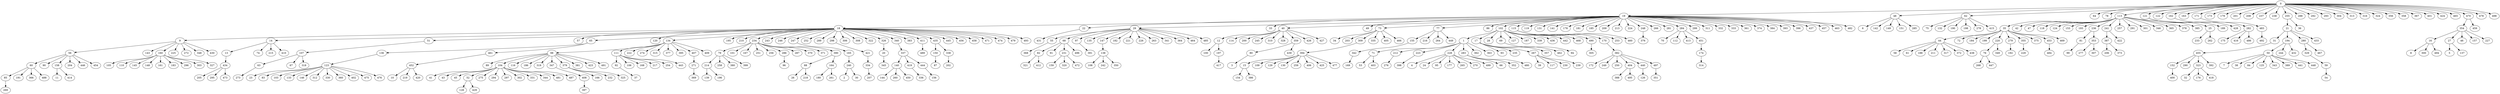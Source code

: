 digraph {
	0 [label=0]
	19 [label=19]
	48 [label=48]
	62 [label=62]
	64 [label=64]
	78 [label=78]
	113 [label=113]
	121 [label=121]
	122 [label=122]
	162 [label=162]
	163 [label=163]
	171 [label=171]
	173 [label=173]
	179 [label=179]
	201 [label=201]
	208 [label=208]
	237 [label=237]
	238 [label=238]
	255 [label=255]
	288 [label=288]
	292 [label=292]
	293 [label=293]
	304 [label=304]
	313 [label=313]
	316 [label=316]
	324 [label=324]
	356 [label=356]
	358 [label=358]
	367 [label=367]
	401 [label=401]
	424 [label=424]
	465 [label=465]
	470 [label=470]
	478 [label=478]
	498 [label=498]
	18 [label=18]
	22 [label=22]
	29 [label=29]
	33 [label=33]
	40 [label=40]
	49 [label=49]
	73 [label=73]
	77 [label=77]
	86 [label=86]
	102 [label=102]
	115 [label=115]
	119 [label=119]
	131 [label=131]
	141 [label=141]
	178 [label=178]
	181 [label=181]
	185 [label=185]
	209 [label=209]
	213 [label=213]
	224 [label=224]
	248 [label=248]
	266 [label=266]
	281 [label=281]
	284 [label=284]
	299 [label=299]
	311 [label=311]
	332 [label=332]
	333 [label=333]
	361 [label=361]
	374 [label=374]
	384 [label=384]
	393 [label=393]
	396 [label=396]
	437 [label=437]
	457 [label=457]
	463 [label=463]
	482 [label=482]
	6 [label=6]
	142 [label=142]
	149 [label=149]
	151 [label=151]
	285 [label=285]
	75 [label=75]
	132 [label=132]
	190 [label=190]
	198 [label=198]
	278 [label=278]
	415 [label=415]
	35 [label=35]
	42 [label=42]
	47 [label=47]
	118 [label=118]
	124 [label=124]
	153 [label=153]
	193 [label=193]
	236 [label=236]
	241 [label=241]
	257 [label=257]
	291 [label=291]
	301 [label=301]
	346 [label=346]
	365 [label=365]
	378 [label=378]
	385 [label=385]
	25 [label=25]
	189 [label=189]
	428 [label=428]
	282 [label=282]
	483 [label=483]
	21 [label=21]
	36 [label=36]
	354 [label=354]
	459 [label=459]
	9 [label=9]
	14 [label=14]
	51 [label=51]
	57 [label=57]
	65 [label=65]
	120 [label=120]
	134 [label=134]
	195 [label=195]
	210 [label=210]
	234 [label=234]
	243 [label=243]
	246 [label=246]
	247 [label=247]
	252 [label=252]
	289 [label=289]
	298 [label=298]
	306 [label=306]
	308 [label=308]
	322 [label=322]
	326 [label=326]
	340 [label=340]
	383 [label=383]
	411 [label=411]
	435 [label=435]
	445 [label=445]
	456 [label=456]
	458 [label=458]
	471 [label=471]
	474 [label=474]
	479 [label=479]
	493 [label=493]
	431 [label=431]
	55 [label=55]
	68 [label=68]
	97 [label=97]
	135 [label=135]
	147 [label=147]
	182 [label=182]
	221 [label=221]
	226 [label=226]
	263 [label=263]
	341 [label=341]
	364 [label=364]
	464 [label=464]
	485 [label=485]
	12 [label=12]
	114 [label=114]
	200 [label=200]
	245 [label=245]
	310 [label=310]
	328 [label=328]
	359 [label=359]
	426 [label=426]
	427 [label=427]
	34 [label=34]
	203 [label=203]
	309 [label=309]
	335 [label=335]
	405 [label=405]
	466 [label=466]
	155 [label=155]
	216 [label=216]
	264 [label=264]
	449 [label=449]
	1 [label=1]
	17 [label=17]
	28 [label=28]
	69 [label=69]
	127 [label=127]
	187 [label=187]
	339 [label=339]
	436 [label=436]
	442 [label=442]
	468 [label=468]
	490 [label=490]
	170 [label=170]
	253 [label=253]
	460 [label=460]
	376 [label=376]
	70 [label=70]
	112 [label=112]
	413 [label=413]
	451 [label=451]
	44 [label=44]
	72 [label=72]
	184 [label=184]
	199 [label=199]
	220 [label=220]
	279 [label=279]
	355 [label=355]
	375 [label=375]
	453 [label=453]
	469 [label=469]
	81 [label=81]
	353 [label=353]
	387 [label=387]
	422 [label=422]
	233 [label=233]
	262 [label=262]
	175 [label=175]
	416 [label=416]
	486 [label=486]
	492 [label=492]
	31 [label=31]
	194 [label=194]
	280 [label=280]
	433 [label=433]
	16 [label=16]
	27 [label=27]
	46 [label=46]
	157 [label=157]
	227 [label=227]
	56 [label=56]
	143 [label=143]
	160 [label=160]
	225 [label=225]
	272 [label=272]
	348 [label=348]
	430 [label=430]
	13 [label=13]
	74 [label=74]
	215 [label=215]
	410 [label=410]
	107 [label=107]
	136 [label=136]
	461 [label=461]
	98 [label=98]
	111 [label=111]
	222 [label=222]
	274 [label=274]
	315 [label=315]
	377 [label=377]
	395 [label=395]
	407 [label=407]
	409 [label=409]
	79 [label=79]
	101 [label=101]
	167 [label=167]
	251 [label=251]
	256 [label=256]
	286 [label=286]
	287 [label=287]
	370 [label=370]
	371 [label=371]
	390 [label=390]
	165 [label=165]
	421 [label=421]
	20 [label=20]
	337 [label=337]
	489 [label=489]
	150 [label=150]
	338 [label=338]
	368 [label=368]
	82 [label=82]
	91 [label=91]
	231 [label=231]
	496 [label=496]
	391 [label=391]
	138 [label=138]
	100 [label=100]
	197 [label=197]
	80 [label=80]
	439 [label=439]
	394 [label=394]
	342 [label=342]
	71 [label=71]
	212 [label=212]
	223 [label=223]
	228 [label=228]
	283 [label=283]
	362 [label=362]
	363 [label=363]
	93 [label=93]
	235 [label=235]
	267 [label=267]
	357 [label=357]
	462 [label=462]
	94 [label=94]
	305 [label=305]
	382 [label=382]
	174 [label=174]
	58 [label=58]
	61 [label=61]
	188 [label=188]
	211 [label=211]
	317 [label=317]
	372 [label=372]
	438 [label=438]
	76 [label=76]
	349 [label=349]
	192 [label=192]
	229 [label=229]
	484 [label=484]
	99 [label=99]
	277 [label=277]
	307 [label=307]
	206 [label=206]
	373 [label=373]
	455 [label=455]
	50 [label=50]
	244 [label=244]
	432 [label=432]
	329 [label=329]
	467 [label=467]
	8 [label=8]
	300 [label=300]
	494 [label=494]
	5 [label=5]
	137 [label=137]
	60 [label=60]
	90 [label=90]
	158 [label=158]
	204 [label=204]
	446 [label=446]
	454 [label=454]
	105 [label=105]
	110 [label=110]
	145 [label=145]
	148 [label=148]
	161 [label=161]
	183 [label=183]
	296 [label=296]
	303 [label=303]
	327 [label=327]
	434 [label=434]
	63 [label=63]
	67 [label=67]
	318 [label=318]
	123 [label=123]
	452 [label=452]
	89 [label=89]
	104 [label=104]
	116 [label=116]
	186 [label=186]
	319 [label=319]
	347 [label=347]
	379 [label=379]
	381 [label=381]
	423 [label=423]
	491 [label=491]
	92 [label=92]
	106 [label=106]
	168 [label=168]
	217 [label=217]
	254 [label=254]
	443 [label=443]
	271 [label=271]
	214 [label=214]
	258 [label=258]
	380 [label=380]
	399 [label=399]
	96 [label=96]
	88 [label=88]
	164 [label=164]
	240 [label=240]
	334 [label=334]
	345 [label=345]
	140 [label=140]
	419 [label=419]
	444 [label=444]
	87 [label=87]
	202 [label=202]
	321 [label=321]
	412 [label=412]
	159 [label=159]
	320 [label=320]
	472 [label=472]
	108 [label=108]
	242 [label=242]
	350 [label=350]
	417 [label=417]
	3 [label=3]
	15 [label=15]
	109 [label=109]
	129 [label=129]
	130 [label=130]
	259 [label=259]
	406 [label=406]
	425 [label=425]
	477 [label=477]
	169 [label=169]
	53 [label=53]
	403 [label=403]
	276 [label=276]
	398 [label=398]
	4 [label=4]
	24 [label=24]
	95 [label=95]
	177 [label=177]
	265 [label=265]
	270 [label=270]
	499 [label=499]
	66 [label=66]
	352 [label=352]
	480 [label=480]
	39 [label=39]
	117 [label=117]
	230 [label=230]
	239 [label=239]
	172 [label=172]
	249 [label=249]
	250 [label=250]
	404 [label=404]
	440 [label=440]
	497 [label=497]
	314 [label=314]
	268 [label=268]
	447 [label=447]
	152 [label=152]
	290 [label=290]
	323 [label=323]
	392 [label=392]
	7 [label=7]
	38 [label=38]
	84 [label=84]
	125 [label=125]
	343 [label=343]
	389 [label=389]
	441 [label=441]
	448 [label=448]
	59 [label=59]
	85 [label=85]
	191 [label=191]
	366 [label=366]
	488 [label=488]
	11 [label=11]
	414 [label=414]
	205 [label=205]
	295 [label=295]
	473 [label=473]
	273 [label=273]
	23 [label=23]
	83 [label=83]
	103 [label=103]
	133 [label=133]
	146 [label=146]
	312 [label=312]
	330 [label=330]
	360 [label=360]
	402 [label=402]
	475 [label=475]
	476 [label=476]
	10 [label=10]
	219 [label=219]
	420 [label=420]
	41 [label=41]
	43 [label=43]
	45 [label=45]
	52 [label=52]
	275 [label=275]
	294 [label=294]
	297 [label=297]
	302 [label=302]
	331 [label=331]
	344 [label=344]
	481 [label=481]
	487 [label=487]
	408 [label=408]
	166 [label=166]
	232 [label=232]
	325 [label=325]
	37 [label=37]
	369 [label=369]
	139 [label=139]
	196 [label=196]
	26 [label=26]
	218 [label=218]
	180 [label=180]
	261 [label=261]
	2 [label=2]
	30 [label=30]
	207 [label=207]
	144 [label=144]
	260 [label=260]
	450 [label=450]
	336 [label=336]
	156 [label=156]
	154 [label=154]
	386 [label=386]
	388 [label=388]
	495 [label=495]
	126 [label=126]
	351 [label=351]
	400 [label=400]
	32 [label=32]
	176 [label=176]
	418 [label=418]
	54 [label=54]
	269 [label=269]
	128 [label=128]
	429 [label=429]
	397 [label=397]
	0 -> 19
	0 -> 48
	0 -> 62
	0 -> 64
	0 -> 78
	0 -> 113
	0 -> 121
	0 -> 122
	0 -> 162
	0 -> 163
	0 -> 171
	0 -> 173
	0 -> 179
	0 -> 201
	0 -> 208
	0 -> 237
	0 -> 238
	0 -> 255
	0 -> 288
	0 -> 292
	0 -> 293
	0 -> 304
	0 -> 313
	0 -> 316
	0 -> 324
	0 -> 356
	0 -> 358
	0 -> 367
	0 -> 401
	0 -> 424
	0 -> 465
	0 -> 470
	0 -> 478
	0 -> 498
	19 -> 18
	19 -> 22
	19 -> 29
	19 -> 33
	19 -> 40
	19 -> 49
	19 -> 73
	19 -> 77
	19 -> 86
	19 -> 102
	19 -> 115
	19 -> 119
	19 -> 131
	19 -> 141
	19 -> 178
	19 -> 181
	19 -> 185
	19 -> 209
	19 -> 213
	19 -> 224
	19 -> 248
	19 -> 266
	19 -> 281
	19 -> 284
	19 -> 299
	19 -> 311
	19 -> 332
	19 -> 333
	19 -> 361
	19 -> 374
	19 -> 384
	19 -> 393
	19 -> 396
	19 -> 437
	19 -> 457
	19 -> 463
	19 -> 482
	48 -> 6
	48 -> 142
	48 -> 149
	48 -> 151
	48 -> 285
	62 -> 75
	62 -> 132
	62 -> 190
	62 -> 198
	62 -> 278
	62 -> 415
	113 -> 35
	113 -> 42
	113 -> 47
	113 -> 118
	113 -> 124
	113 -> 153
	113 -> 193
	113 -> 236
	113 -> 241
	113 -> 257
	113 -> 291
	113 -> 301
	113 -> 346
	113 -> 365
	113 -> 378
	113 -> 385
	121 -> 25
	121 -> 189
	121 -> 428
	162 -> 282
	171 -> 483
	255 -> 21
	255 -> 36
	470 -> 354
	470 -> 459
	18 -> 9
	18 -> 14
	18 -> 51
	18 -> 57
	18 -> 65
	18 -> 120
	18 -> 134
	18 -> 195
	18 -> 210
	18 -> 234
	18 -> 243
	18 -> 246
	18 -> 247
	18 -> 252
	18 -> 289
	18 -> 298
	18 -> 306
	18 -> 308
	18 -> 322
	18 -> 326
	18 -> 340
	18 -> 383
	18 -> 411
	18 -> 435
	18 -> 445
	18 -> 456
	18 -> 458
	18 -> 471
	18 -> 474
	18 -> 479
	18 -> 493
	22 -> 431
	29 -> 55
	29 -> 68
	29 -> 97
	29 -> 135
	29 -> 147
	29 -> 182
	29 -> 221
	29 -> 226
	29 -> 263
	29 -> 341
	29 -> 364
	29 -> 464
	29 -> 485
	40 -> 12
	40 -> 114
	40 -> 200
	40 -> 245
	40 -> 310
	40 -> 328
	40 -> 359
	40 -> 426
	40 -> 427
	73 -> 34
	73 -> 203
	73 -> 309
	73 -> 335
	73 -> 405
	73 -> 466
	77 -> 155
	77 -> 216
	77 -> 264
	77 -> 449
	102 -> 1
	102 -> 17
	102 -> 28
	102 -> 69
	102 -> 127
	102 -> 187
	102 -> 339
	102 -> 436
	102 -> 442
	102 -> 468
	102 -> 490
	115 -> 170
	115 -> 253
	115 -> 460
	248 -> 376
	284 -> 70
	284 -> 112
	284 -> 413
	284 -> 451
	35 -> 44
	35 -> 72
	35 -> 184
	35 -> 199
	35 -> 220
	35 -> 279
	35 -> 355
	35 -> 375
	35 -> 453
	35 -> 469
	236 -> 81
	236 -> 353
	241 -> 387
	241 -> 422
	25 -> 233
	25 -> 262
	282 -> 175
	282 -> 416
	282 -> 486
	483 -> 492
	21 -> 31
	21 -> 194
	21 -> 280
	21 -> 433
	354 -> 16
	354 -> 27
	354 -> 46
	354 -> 157
	354 -> 227
	9 -> 56
	9 -> 143
	9 -> 160
	9 -> 225
	9 -> 272
	9 -> 348
	9 -> 430
	14 -> 13
	14 -> 74
	14 -> 215
	14 -> 410
	51 -> 107
	65 -> 136
	65 -> 461
	134 -> 98
	134 -> 111
	134 -> 222
	134 -> 274
	134 -> 315
	134 -> 377
	134 -> 395
	134 -> 407
	134 -> 409
	234 -> 79
	234 -> 101
	234 -> 167
	234 -> 251
	234 -> 256
	234 -> 286
	234 -> 287
	234 -> 370
	234 -> 371
	234 -> 390
	247 -> 165
	298 -> 421
	326 -> 20
	340 -> 337
	411 -> 489
	435 -> 150
	435 -> 338
	55 -> 368
	68 -> 82
	68 -> 91
	68 -> 231
	68 -> 496
	97 -> 391
	147 -> 138
	12 -> 100
	12 -> 197
	359 -> 80
	359 -> 439
	309 -> 394
	155 -> 342
	1 -> 71
	1 -> 212
	1 -> 223
	1 -> 228
	1 -> 283
	1 -> 362
	1 -> 363
	17 -> 93
	17 -> 235
	17 -> 267
	17 -> 357
	17 -> 462
	69 -> 94
	490 -> 305
	170 -> 382
	451 -> 174
	44 -> 58
	44 -> 61
	44 -> 188
	44 -> 211
	44 -> 317
	44 -> 372
	44 -> 438
	220 -> 76
	220 -> 349
	279 -> 192
	355 -> 229
	453 -> 484
	81 -> 99
	353 -> 277
	353 -> 307
	387 -> 206
	387 -> 373
	31 -> 455
	194 -> 50
	194 -> 244
	194 -> 432
	280 -> 329
	280 -> 467
	16 -> 8
	16 -> 300
	16 -> 494
	27 -> 5
	27 -> 137
	56 -> 60
	56 -> 90
	56 -> 158
	56 -> 204
	56 -> 446
	56 -> 454
	160 -> 105
	160 -> 110
	160 -> 145
	160 -> 148
	160 -> 161
	160 -> 183
	160 -> 296
	160 -> 303
	160 -> 327
	13 -> 434
	107 -> 63
	107 -> 67
	107 -> 318
	136 -> 123
	461 -> 452
	98 -> 89
	98 -> 104
	98 -> 116
	98 -> 186
	98 -> 319
	98 -> 347
	98 -> 379
	98 -> 381
	98 -> 423
	98 -> 491
	111 -> 92
	111 -> 106
	111 -> 168
	111 -> 217
	111 -> 254
	111 -> 443
	407 -> 271
	79 -> 214
	79 -> 258
	79 -> 380
	79 -> 399
	286 -> 96
	390 -> 88
	390 -> 164
	165 -> 240
	421 -> 334
	20 -> 345
	337 -> 140
	337 -> 419
	337 -> 444
	150 -> 87
	338 -> 202
	82 -> 321
	82 -> 412
	231 -> 159
	231 -> 320
	231 -> 472
	138 -> 108
	138 -> 242
	138 -> 350
	197 -> 417
	80 -> 3
	394 -> 15
	394 -> 109
	394 -> 129
	394 -> 130
	394 -> 259
	394 -> 406
	394 -> 425
	394 -> 477
	342 -> 169
	71 -> 53
	71 -> 403
	212 -> 276
	223 -> 398
	228 -> 4
	228 -> 24
	228 -> 95
	228 -> 177
	228 -> 265
	228 -> 270
	228 -> 499
	283 -> 66
	283 -> 352
	283 -> 480
	267 -> 39
	267 -> 117
	267 -> 230
	267 -> 239
	382 -> 172
	382 -> 249
	382 -> 250
	382 -> 404
	382 -> 440
	382 -> 497
	174 -> 314
	76 -> 268
	76 -> 447
	455 -> 152
	455 -> 290
	455 -> 323
	455 -> 392
	50 -> 7
	50 -> 38
	50 -> 84
	50 -> 125
	50 -> 343
	50 -> 389
	50 -> 441
	50 -> 448
	329 -> 59
	60 -> 85
	60 -> 191
	60 -> 366
	60 -> 488
	158 -> 11
	158 -> 414
	434 -> 205
	434 -> 295
	434 -> 473
	63 -> 273
	123 -> 23
	123 -> 83
	123 -> 103
	123 -> 133
	123 -> 146
	123 -> 312
	123 -> 330
	123 -> 360
	123 -> 402
	123 -> 475
	123 -> 476
	452 -> 10
	452 -> 219
	452 -> 420
	104 -> 41
	104 -> 43
	104 -> 45
	104 -> 52
	104 -> 275
	104 -> 294
	104 -> 297
	104 -> 302
	104 -> 331
	104 -> 344
	104 -> 481
	104 -> 487
	347 -> 408
	379 -> 166
	379 -> 232
	379 -> 325
	92 -> 37
	271 -> 369
	214 -> 139
	214 -> 196
	88 -> 26
	88 -> 218
	164 -> 180
	164 -> 261
	240 -> 2
	240 -> 30
	334 -> 207
	140 -> 144
	140 -> 260
	140 -> 450
	419 -> 336
	444 -> 156
	15 -> 154
	15 -> 386
	404 -> 388
	404 -> 495
	440 -> 126
	497 -> 351
	152 -> 400
	323 -> 32
	323 -> 176
	323 -> 418
	59 -> 54
	85 -> 269
	52 -> 128
	52 -> 429
	408 -> 397
}

